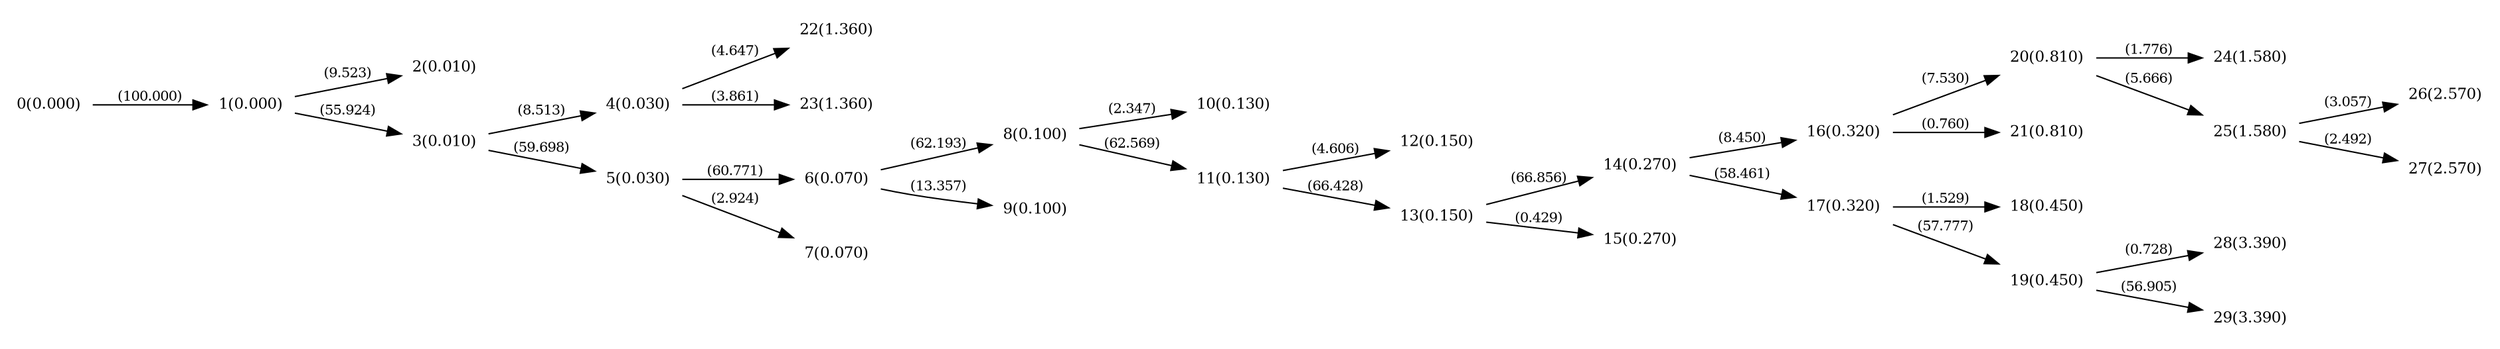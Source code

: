 digraph "graph" {

rankdir="LR";
node [shape=plaintext, fontsize=11];
edge [fontsize=10];

0 [label="0(0.000)"];
1 [label="1(0.000)"];
2 [label="2(0.010)"];
3 [label="3(0.010)"];
4 [label="4(0.030)"];
5 [label="5(0.030)"];
6 [label="6(0.070)"];
7 [label="7(0.070)"];
8 [label="8(0.100)"];
9 [label="9(0.100)"];
10 [label="10(0.130)"];
11 [label="11(0.130)"];
12 [label="12(0.150)"];
13 [label="13(0.150)"];
14 [label="14(0.270)"];
15 [label="15(0.270)"];
16 [label="16(0.320)"];
17 [label="17(0.320)"];
18 [label="18(0.450)"];
19 [label="19(0.450)"];
20 [label="20(0.810)"];
21 [label="21(0.810)"];
22 [label="22(1.360)"];
23 [label="23(1.360)"];
24 [label="24(1.580)"];
25 [label="25(1.580)"];
26 [label="26(2.570)"];
27 [label="27(2.570)"];
28 [label="28(3.390)"];
29 [label="29(3.390)"];

0->1 [label="(100.000)"];
1->2 [label="(9.523)"];
1->3 [label="(55.924)"];
3->4 [label="(8.513)"];
3->5 [label="(59.698)"];
5->6 [label="(60.771)"];
5->7 [label="(2.924)"];
6->8 [label="(62.193)"];
6->9 [label="(13.357)"];
8->10 [label="(2.347)"];
8->11 [label="(62.569)"];
11->12 [label="(4.606)"];
11->13 [label="(66.428)"];
13->14 [label="(66.856)"];
13->15 [label="(0.429)"];
14->16 [label="(8.450)"];
14->17 [label="(58.461)"];
17->18 [label="(1.529)"];
17->19 [label="(57.777)"];
16->20 [label="(7.530)"];
16->21 [label="(0.760)"];
4->22 [label="(4.647)"];
4->23 [label="(3.861)"];
20->24 [label="(1.776)"];
20->25 [label="(5.666)"];
25->26 [label="(3.057)"];
25->27 [label="(2.492)"];
19->28 [label="(0.728)"];
19->29 [label="(56.905)"];

}
